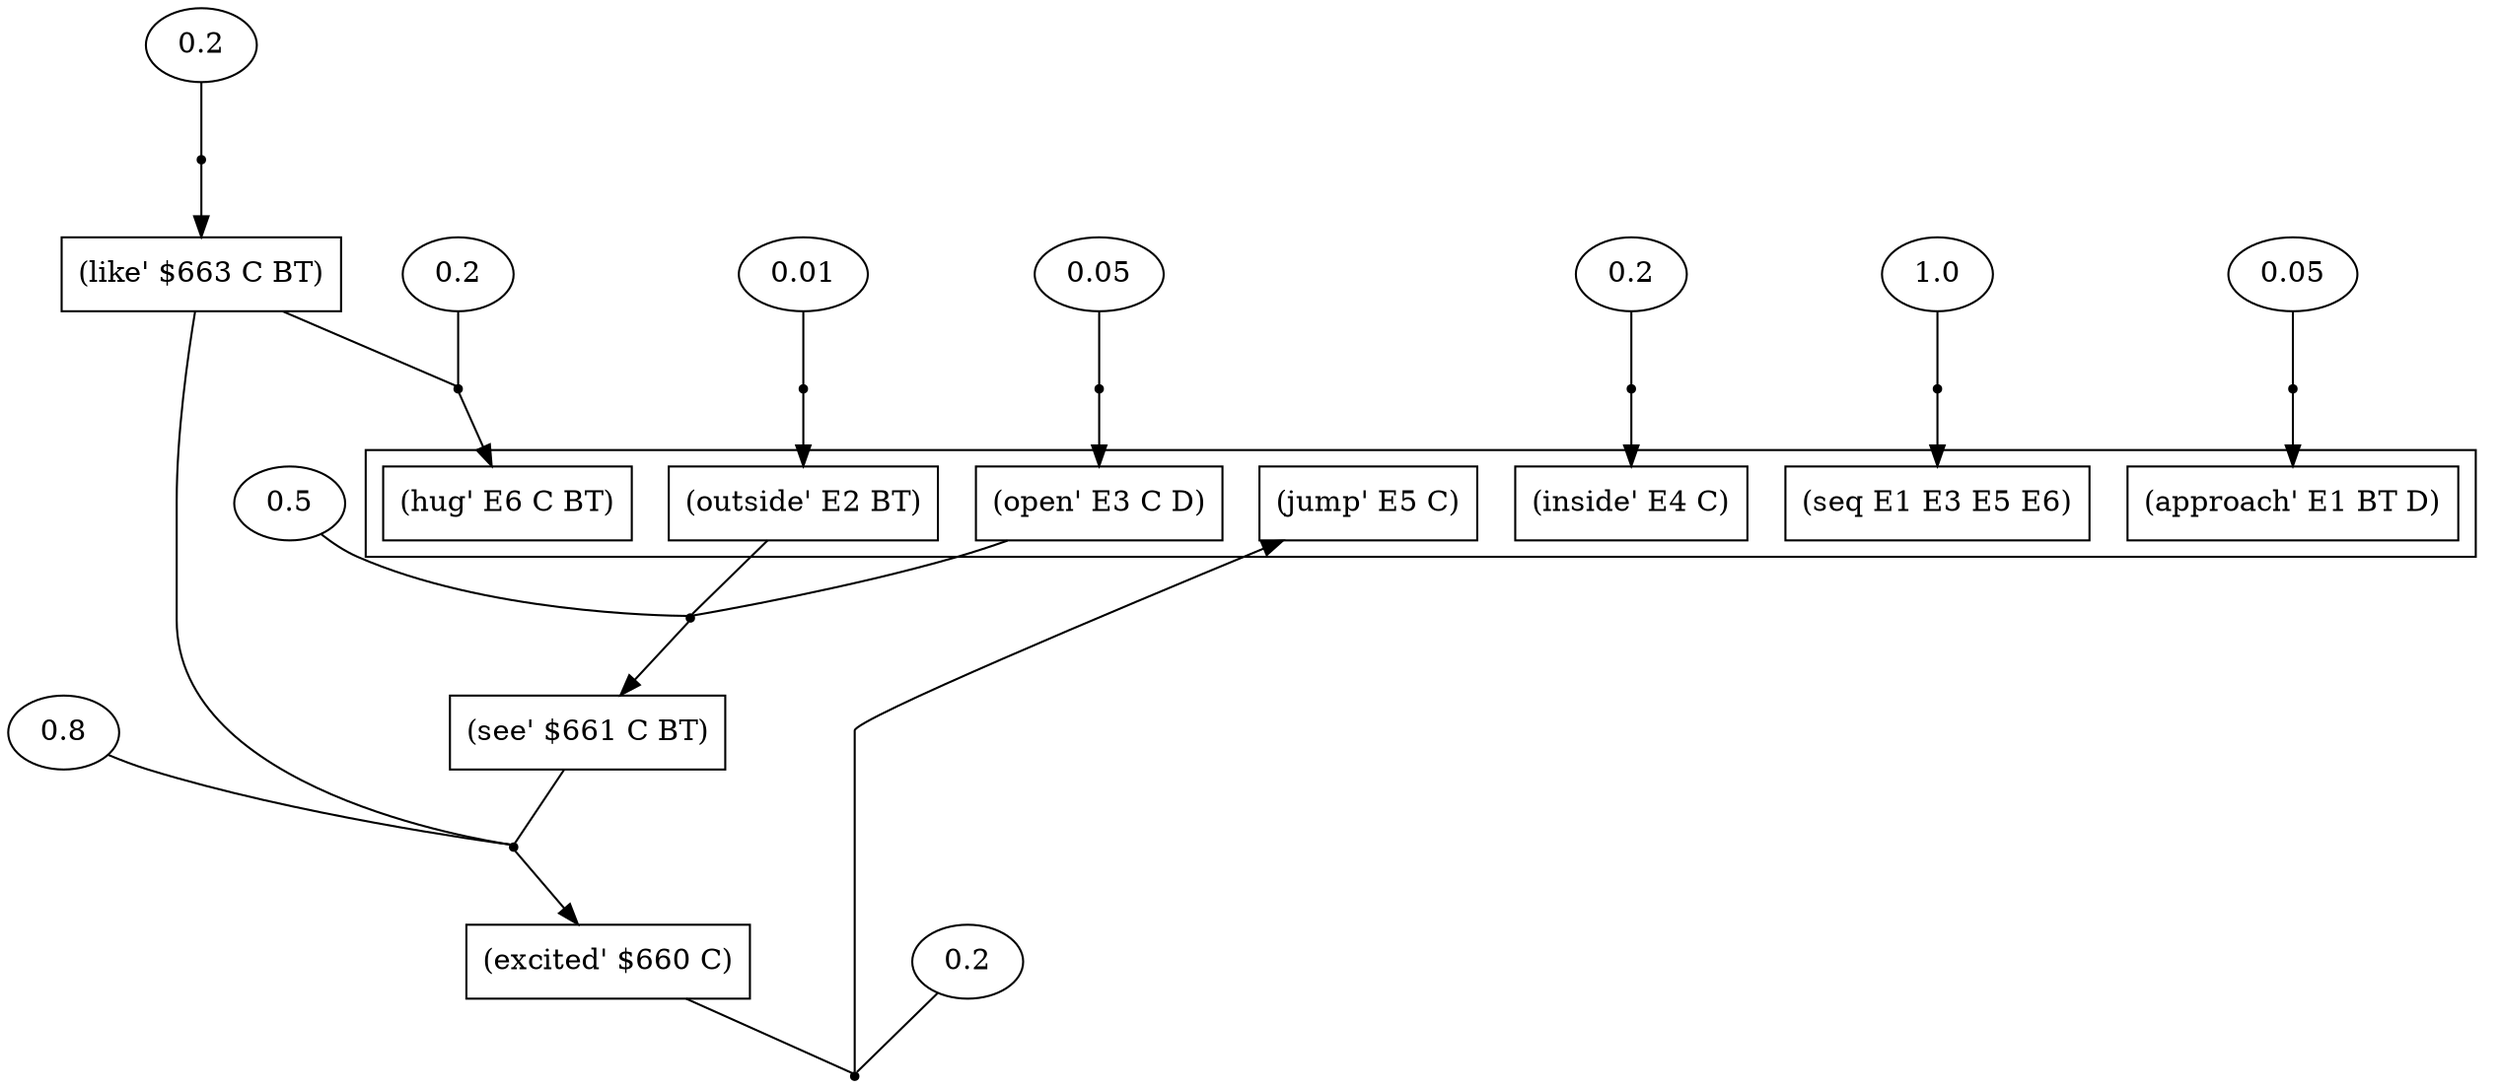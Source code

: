 digraph proof {
 graph [rankdir="TB"]
  e0 [label="0.05"];
  e1 [label="0.01"];
  e2 [label="0.05"];
  e3 [label="0.2"];
  e4 [label="0.2"];
  e5 [label="0.8"];
  e6 [label="0.5"];
  e7 [label="0.2"];
  e8 [label="0.2"];
  e9 [label="1.0"];
  i0 [shape=box label="(excited' $660 C)"];
  i1 [shape=box label="(see' $661 C BT)"];
  i2 [shape=box label="(like' $663 C BT)"];
  r0 [shape=point];
  r0 -> o0
  e0 -> r0 [arrowhead=none]
  r1 [shape=point];
  r1 -> o1
  e1 -> r1 [arrowhead=none]
  r2 [shape=point];
  r2 -> o2
  e2 -> r2 [arrowhead=none]
  r3 [shape=point];
  r3 -> o3
  e3 -> r3 [arrowhead=none]
  r4 [shape=point];
  r4 -> o4
  i0 -> r4 [arrowhead=none]
  e4 -> r4 [arrowhead=none]
  r5 [shape=point];
  r5 -> i0
  i1 -> r5 [arrowhead=none]
  i2 -> r5 [arrowhead=none]
  e5 -> r5 [arrowhead=none]
  r6 [shape=point];
  r6 -> i1
  o2 -> r6 [arrowhead=none]
  o1 -> r6 [arrowhead=none]
  e6 -> r6 [arrowhead=none]
  r7 [shape=point];
  r7 -> i2
  e7 -> r7 [arrowhead=none]
  r8 [shape=point];
  r8 -> o5
  i2 -> r8 [arrowhead=none]
  e8 -> r8 [arrowhead=none]
  r9 [shape=point];
  r9 -> o6
  e9 -> r9 [arrowhead=none]
 subgraph cluster {  o0 [shape=box label="(approach' E1 BT D)"];
  o1 [shape=box label="(outside' E2 BT)"];
  o2 [shape=box label="(open' E3 C D)"];
  o3 [shape=box label="(inside' E4 C)"];
  o4 [shape=box label="(jump' E5 C)"];
  o5 [shape=box label="(hug' E6 C BT)"];
  o6 [shape=box label="(seq E1 E3 E5 E6)"];
 }
}

